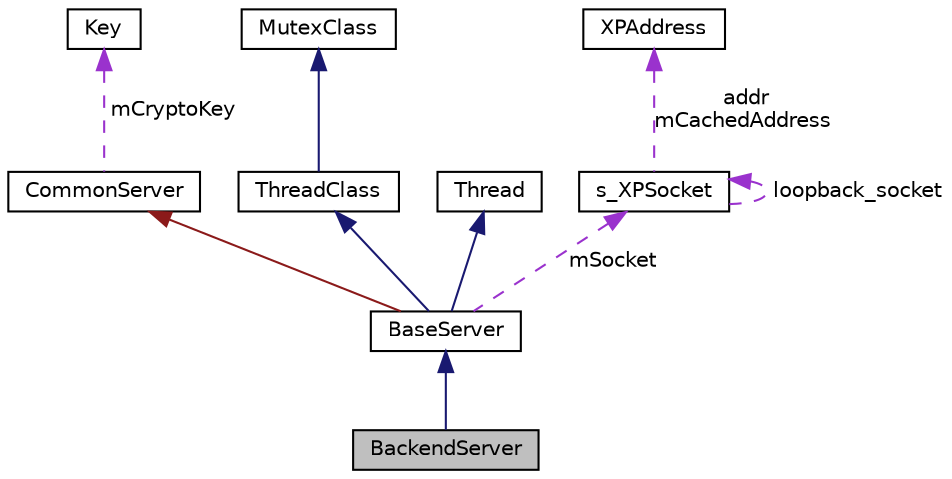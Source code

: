 digraph "BackendServer"
{
  edge [fontname="Helvetica",fontsize="10",labelfontname="Helvetica",labelfontsize="10"];
  node [fontname="Helvetica",fontsize="10",shape=record];
  Node1 [label="BackendServer",height=0.2,width=0.4,color="black", fillcolor="grey75", style="filled" fontcolor="black"];
  Node2 -> Node1 [dir="back",color="midnightblue",fontsize="10",style="solid",fontname="Helvetica"];
  Node2 [label="BaseServer",height=0.2,width=0.4,color="black", fillcolor="white", style="filled",URL="$classRNReplicaNet_1_1RNLobby_1_1BaseServer.html",tooltip="A server base class that handles encrypted messages to and from a socket. "];
  Node3 -> Node2 [dir="back",color="firebrick4",fontsize="10",style="solid",fontname="Helvetica"];
  Node3 [label="CommonServer",height=0.2,width=0.4,color="black", fillcolor="white", style="filled",URL="$classRNReplicaNet_1_1RNLobby_1_1CommonServer.html",tooltip="A common server support class. "];
  Node4 -> Node3 [dir="back",color="darkorchid3",fontsize="10",style="dashed",label=" mCryptoKey" ,fontname="Helvetica"];
  Node4 [label="Key",height=0.2,width=0.4,color="black", fillcolor="white", style="filled",URL="$structRNReplicaNet_1_1Encryption_1_1Key.html"];
  Node5 -> Node2 [dir="back",color="midnightblue",fontsize="10",style="solid",fontname="Helvetica"];
  Node5 [label="ThreadClass",height=0.2,width=0.4,color="black", fillcolor="white", style="filled",URL="$classRNReplicaNet_1_1ThreadClass.html"];
  Node6 -> Node5 [dir="back",color="midnightblue",fontsize="10",style="solid",fontname="Helvetica"];
  Node6 [label="MutexClass",height=0.2,width=0.4,color="black", fillcolor="white", style="filled",URL="$classRNReplicaNet_1_1MutexClass.html"];
  Node7 -> Node2 [dir="back",color="midnightblue",fontsize="10",style="solid",fontname="Helvetica"];
  Node7 [label="Thread",height=0.2,width=0.4,color="black", fillcolor="white", style="filled",URL="$classRNReplicaNet_1_1Thread.html"];
  Node8 -> Node2 [dir="back",color="darkorchid3",fontsize="10",style="dashed",label=" mSocket" ,fontname="Helvetica"];
  Node8 [label="s_XPSocket",height=0.2,width=0.4,color="black", fillcolor="white", style="filled",URL="$structRNReplicaNet_1_1s__XPSocket.html"];
  Node8 -> Node8 [dir="back",color="darkorchid3",fontsize="10",style="dashed",label=" loopback_socket" ,fontname="Helvetica"];
  Node9 -> Node8 [dir="back",color="darkorchid3",fontsize="10",style="dashed",label=" addr\nmCachedAddress" ,fontname="Helvetica"];
  Node9 [label="XPAddress",height=0.2,width=0.4,color="black", fillcolor="white", style="filled",URL="$structRNReplicaNet_1_1XPAddress.html"];
}
